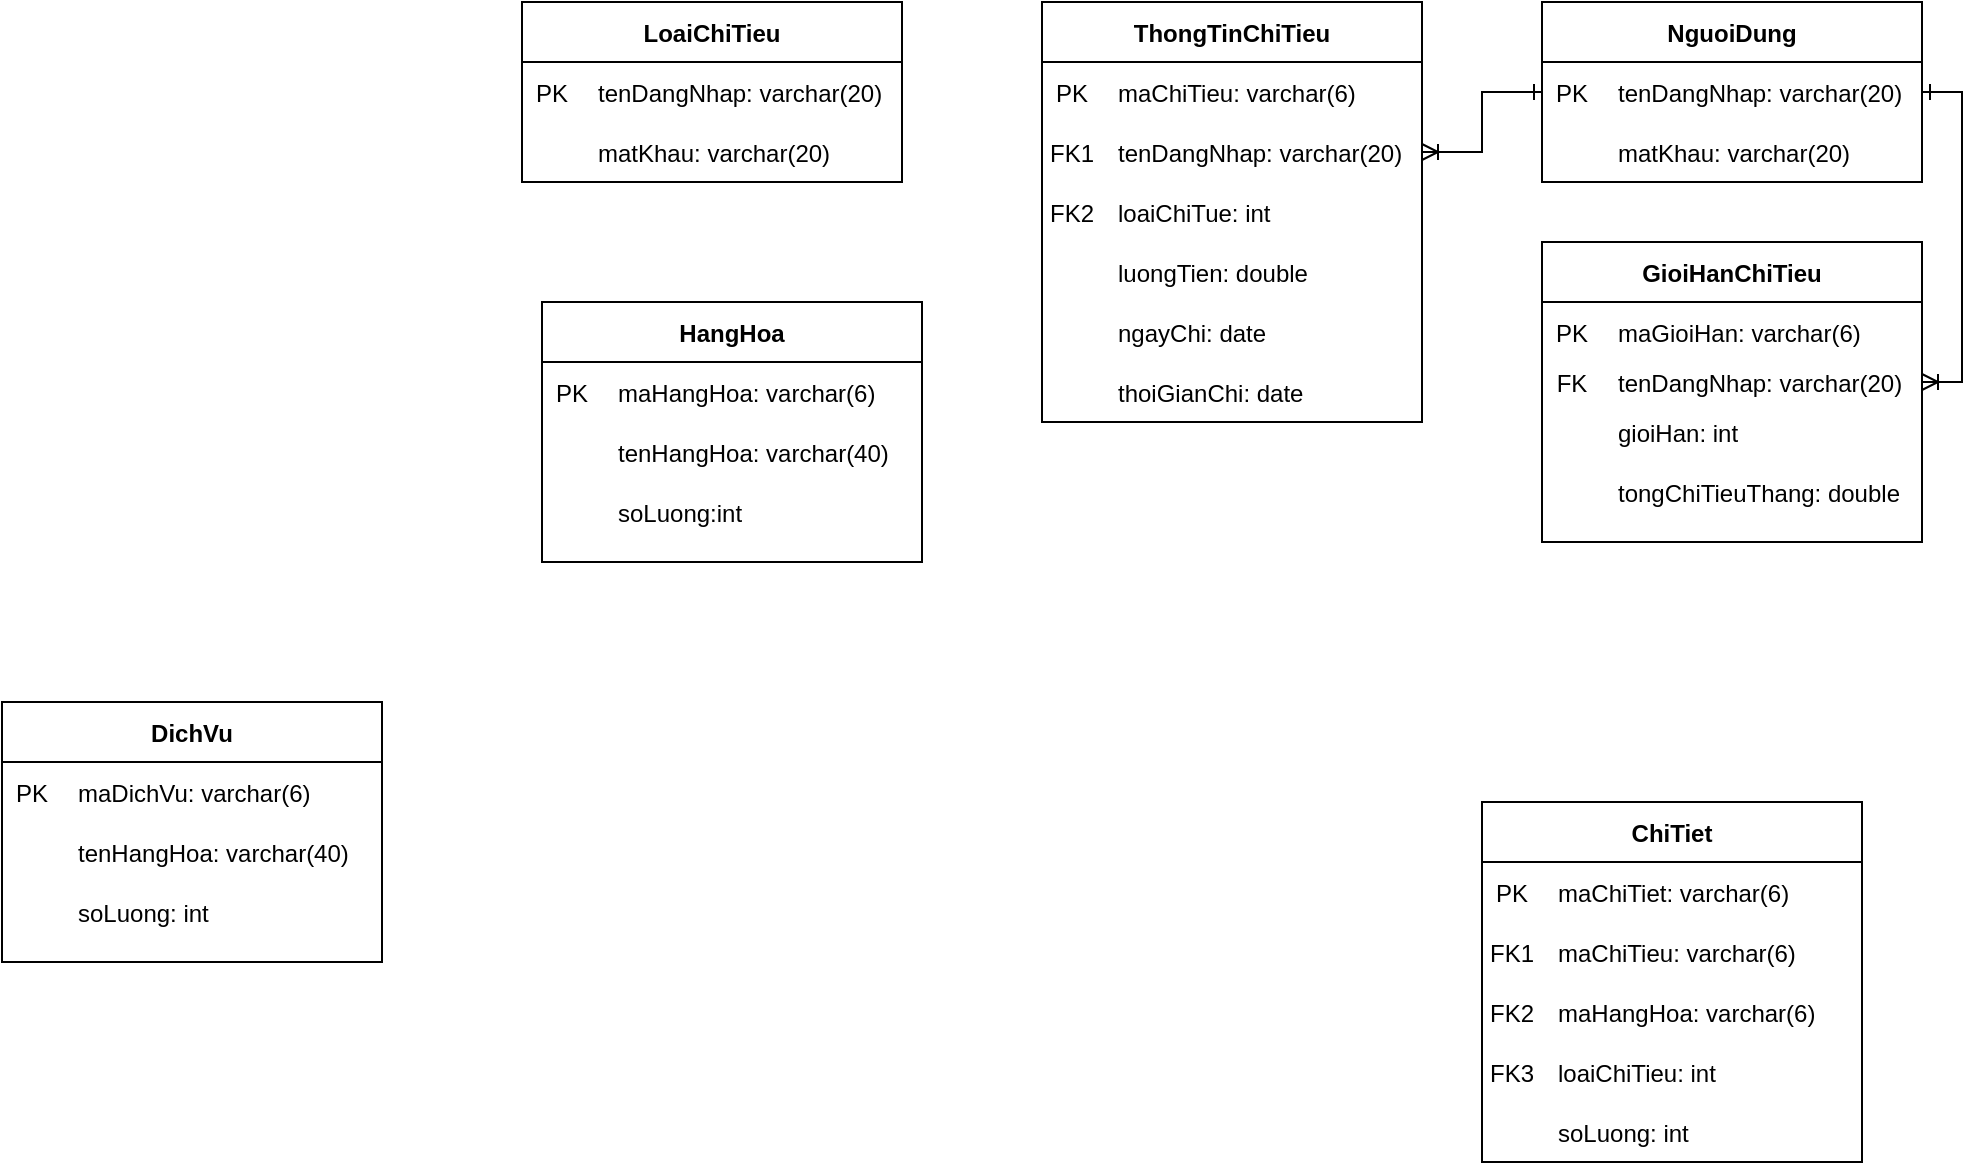 <mxfile version="14.8.2" type="github">
  <diagram id="VR-ODygkUfoSO74Yr8Xx" name="Page-1">
    <mxGraphModel dx="1871" dy="529" grid="1" gridSize="10" guides="1" tooltips="1" connect="1" arrows="1" fold="1" page="1" pageScale="1" pageWidth="850" pageHeight="1100" math="0" shadow="0">
      <root>
        <mxCell id="0" />
        <mxCell id="1" parent="0" />
        <mxCell id="f4BnpivnECwvYbk1Jh3D-13" value="ThongTinChiTieu" style="swimlane;fontStyle=1;childLayout=stackLayout;horizontal=1;startSize=30;fillColor=#ffffff;horizontalStack=0;resizeParent=1;resizeParentMax=0;resizeLast=0;collapsible=0;marginBottom=0;swimlaneFillColor=#ffffff;" parent="1" vertex="1">
          <mxGeometry x="250" y="40" width="190" height="210" as="geometry" />
        </mxCell>
        <mxCell id="f4BnpivnECwvYbk1Jh3D-14" value="" style="shape=table;startSize=0;container=1;collapsible=1;childLayout=tableLayout;fixedRows=1;rowLines=0;fontStyle=0;align=center;resizeLast=1;strokeColor=none;fillColor=none;" parent="f4BnpivnECwvYbk1Jh3D-13" vertex="1">
          <mxGeometry y="30" width="190" height="180" as="geometry" />
        </mxCell>
        <mxCell id="f4BnpivnECwvYbk1Jh3D-15" value="" style="shape=partialRectangle;collapsible=0;dropTarget=0;pointerEvents=0;fillColor=none;top=0;left=0;bottom=0;right=0;points=[[0,0.5],[1,0.5]];portConstraint=eastwest;" parent="f4BnpivnECwvYbk1Jh3D-14" vertex="1">
          <mxGeometry width="190" height="30" as="geometry" />
        </mxCell>
        <mxCell id="f4BnpivnECwvYbk1Jh3D-16" value="PK" style="shape=partialRectangle;connectable=0;fillColor=none;top=0;left=0;bottom=0;right=0;editable=1;overflow=hidden;" parent="f4BnpivnECwvYbk1Jh3D-15" vertex="1">
          <mxGeometry width="30" height="30" as="geometry" />
        </mxCell>
        <mxCell id="f4BnpivnECwvYbk1Jh3D-17" value="maChiTieu: varchar(6)" style="shape=partialRectangle;connectable=0;fillColor=none;top=0;left=0;bottom=0;right=0;align=left;spacingLeft=6;overflow=hidden;" parent="f4BnpivnECwvYbk1Jh3D-15" vertex="1">
          <mxGeometry x="30" width="160" height="30" as="geometry" />
        </mxCell>
        <mxCell id="LmDyxs0zEmbeTsylCJnn-1" value="" style="shape=partialRectangle;collapsible=0;dropTarget=0;pointerEvents=0;fillColor=none;top=0;left=0;bottom=0;right=0;points=[[0,0.5],[1,0.5]];portConstraint=eastwest;" parent="f4BnpivnECwvYbk1Jh3D-14" vertex="1">
          <mxGeometry y="30" width="190" height="30" as="geometry" />
        </mxCell>
        <mxCell id="LmDyxs0zEmbeTsylCJnn-2" value="FK1" style="shape=partialRectangle;connectable=0;fillColor=none;top=0;left=0;bottom=0;right=0;editable=1;overflow=hidden;" parent="LmDyxs0zEmbeTsylCJnn-1" vertex="1">
          <mxGeometry width="30" height="30" as="geometry" />
        </mxCell>
        <mxCell id="LmDyxs0zEmbeTsylCJnn-3" value="tenDangNhap: varchar(20)" style="shape=partialRectangle;connectable=0;fillColor=none;top=0;left=0;bottom=0;right=0;align=left;spacingLeft=6;overflow=hidden;" parent="LmDyxs0zEmbeTsylCJnn-1" vertex="1">
          <mxGeometry x="30" width="160" height="30" as="geometry" />
        </mxCell>
        <mxCell id="OzKNHefkbNyly1nDlgn5-61" value="" style="shape=partialRectangle;collapsible=0;dropTarget=0;pointerEvents=0;fillColor=none;top=0;left=0;bottom=0;right=0;points=[[0,0.5],[1,0.5]];portConstraint=eastwest;" vertex="1" parent="f4BnpivnECwvYbk1Jh3D-14">
          <mxGeometry y="60" width="190" height="30" as="geometry" />
        </mxCell>
        <mxCell id="OzKNHefkbNyly1nDlgn5-62" value="FK2" style="shape=partialRectangle;connectable=0;fillColor=none;top=0;left=0;bottom=0;right=0;editable=1;overflow=hidden;" vertex="1" parent="OzKNHefkbNyly1nDlgn5-61">
          <mxGeometry width="30" height="30" as="geometry" />
        </mxCell>
        <mxCell id="OzKNHefkbNyly1nDlgn5-63" value="loaiChiTue: int" style="shape=partialRectangle;connectable=0;fillColor=none;top=0;left=0;bottom=0;right=0;align=left;spacingLeft=6;overflow=hidden;" vertex="1" parent="OzKNHefkbNyly1nDlgn5-61">
          <mxGeometry x="30" width="160" height="30" as="geometry" />
        </mxCell>
        <mxCell id="OzKNHefkbNyly1nDlgn5-34" value="" style="shape=partialRectangle;collapsible=0;dropTarget=0;pointerEvents=0;fillColor=none;top=0;left=0;bottom=0;right=0;points=[[0,0.5],[1,0.5]];portConstraint=eastwest;" vertex="1" parent="f4BnpivnECwvYbk1Jh3D-14">
          <mxGeometry y="90" width="190" height="30" as="geometry" />
        </mxCell>
        <mxCell id="OzKNHefkbNyly1nDlgn5-35" value="" style="shape=partialRectangle;connectable=0;fillColor=none;top=0;left=0;bottom=0;right=0;editable=1;overflow=hidden;" vertex="1" parent="OzKNHefkbNyly1nDlgn5-34">
          <mxGeometry width="30" height="30" as="geometry" />
        </mxCell>
        <mxCell id="OzKNHefkbNyly1nDlgn5-36" value="luongTien: double" style="shape=partialRectangle;connectable=0;fillColor=none;top=0;left=0;bottom=0;right=0;align=left;spacingLeft=6;overflow=hidden;" vertex="1" parent="OzKNHefkbNyly1nDlgn5-34">
          <mxGeometry x="30" width="160" height="30" as="geometry" />
        </mxCell>
        <mxCell id="f4BnpivnECwvYbk1Jh3D-21" value="" style="shape=partialRectangle;collapsible=0;dropTarget=0;pointerEvents=0;fillColor=none;top=0;left=0;bottom=0;right=0;points=[[0,0.5],[1,0.5]];portConstraint=eastwest;" parent="f4BnpivnECwvYbk1Jh3D-14" vertex="1">
          <mxGeometry y="120" width="190" height="30" as="geometry" />
        </mxCell>
        <mxCell id="f4BnpivnECwvYbk1Jh3D-22" value="" style="shape=partialRectangle;connectable=0;fillColor=none;top=0;left=0;bottom=0;right=0;editable=1;overflow=hidden;" parent="f4BnpivnECwvYbk1Jh3D-21" vertex="1">
          <mxGeometry width="30" height="30" as="geometry" />
        </mxCell>
        <mxCell id="f4BnpivnECwvYbk1Jh3D-23" value="ngayChi: date" style="shape=partialRectangle;connectable=0;fillColor=none;top=0;left=0;bottom=0;right=0;align=left;spacingLeft=6;overflow=hidden;" parent="f4BnpivnECwvYbk1Jh3D-21" vertex="1">
          <mxGeometry x="30" width="160" height="30" as="geometry" />
        </mxCell>
        <mxCell id="s9KjaStQpw_fc5FkXvaX-56" value="" style="shape=partialRectangle;collapsible=0;dropTarget=0;pointerEvents=0;fillColor=none;top=0;left=0;bottom=0;right=0;points=[[0,0.5],[1,0.5]];portConstraint=eastwest;" parent="f4BnpivnECwvYbk1Jh3D-14" vertex="1">
          <mxGeometry y="150" width="190" height="30" as="geometry" />
        </mxCell>
        <mxCell id="s9KjaStQpw_fc5FkXvaX-57" value="" style="shape=partialRectangle;connectable=0;fillColor=none;top=0;left=0;bottom=0;right=0;editable=1;overflow=hidden;" parent="s9KjaStQpw_fc5FkXvaX-56" vertex="1">
          <mxGeometry width="30" height="30" as="geometry" />
        </mxCell>
        <mxCell id="s9KjaStQpw_fc5FkXvaX-58" value="thoiGianChi: date" style="shape=partialRectangle;connectable=0;fillColor=none;top=0;left=0;bottom=0;right=0;align=left;spacingLeft=6;overflow=hidden;" parent="s9KjaStQpw_fc5FkXvaX-56" vertex="1">
          <mxGeometry x="30" width="160" height="30" as="geometry" />
        </mxCell>
        <mxCell id="f4BnpivnECwvYbk1Jh3D-28" value="GioiHanChiTieu" style="swimlane;fontStyle=1;childLayout=stackLayout;horizontal=1;startSize=30;fillColor=#ffffff;horizontalStack=0;resizeParent=1;resizeParentMax=0;resizeLast=0;collapsible=0;marginBottom=0;swimlaneFillColor=#ffffff;" parent="1" vertex="1">
          <mxGeometry x="500" y="160" width="190" height="150" as="geometry" />
        </mxCell>
        <mxCell id="f4BnpivnECwvYbk1Jh3D-29" value="" style="shape=table;startSize=0;container=1;collapsible=1;childLayout=tableLayout;fixedRows=1;rowLines=0;fontStyle=0;align=center;resizeLast=1;strokeColor=none;fillColor=none;" parent="f4BnpivnECwvYbk1Jh3D-28" vertex="1">
          <mxGeometry y="30" width="190" height="120" as="geometry" />
        </mxCell>
        <mxCell id="f4BnpivnECwvYbk1Jh3D-39" value="" style="shape=partialRectangle;collapsible=0;dropTarget=0;pointerEvents=0;fillColor=none;top=0;left=0;bottom=0;right=0;points=[[0,0.5],[1,0.5]];portConstraint=eastwest;" parent="f4BnpivnECwvYbk1Jh3D-29" vertex="1">
          <mxGeometry width="190" height="30" as="geometry" />
        </mxCell>
        <mxCell id="f4BnpivnECwvYbk1Jh3D-40" value="PK" style="shape=partialRectangle;connectable=0;fillColor=none;top=0;left=0;bottom=0;right=0;editable=1;overflow=hidden;" parent="f4BnpivnECwvYbk1Jh3D-39" vertex="1">
          <mxGeometry width="30" height="30" as="geometry" />
        </mxCell>
        <mxCell id="f4BnpivnECwvYbk1Jh3D-41" value="maGioiHan: varchar(6)" style="shape=partialRectangle;connectable=0;fillColor=none;top=0;left=0;bottom=0;right=0;align=left;spacingLeft=6;overflow=hidden;" parent="f4BnpivnECwvYbk1Jh3D-39" vertex="1">
          <mxGeometry x="30" width="160" height="30" as="geometry" />
        </mxCell>
        <mxCell id="eNtft7gW0XElXHNsU6nZ-5" value="" style="shape=partialRectangle;collapsible=0;dropTarget=0;pointerEvents=0;fillColor=none;top=0;left=0;bottom=0;right=0;points=[[0,0.5],[1,0.5]];portConstraint=eastwest;" parent="f4BnpivnECwvYbk1Jh3D-29" vertex="1">
          <mxGeometry y="30" width="190" height="20" as="geometry" />
        </mxCell>
        <mxCell id="eNtft7gW0XElXHNsU6nZ-6" value="FK" style="shape=partialRectangle;connectable=0;fillColor=none;top=0;left=0;bottom=0;right=0;editable=1;overflow=hidden;" parent="eNtft7gW0XElXHNsU6nZ-5" vertex="1">
          <mxGeometry width="30" height="20" as="geometry" />
        </mxCell>
        <mxCell id="eNtft7gW0XElXHNsU6nZ-7" value="tenDangNhap: varchar(20)" style="shape=partialRectangle;connectable=0;fillColor=none;top=0;left=0;bottom=0;right=0;align=left;spacingLeft=6;overflow=hidden;" parent="eNtft7gW0XElXHNsU6nZ-5" vertex="1">
          <mxGeometry x="30" width="160" height="20" as="geometry" />
        </mxCell>
        <mxCell id="eNtft7gW0XElXHNsU6nZ-1" value="" style="shape=partialRectangle;collapsible=0;dropTarget=0;pointerEvents=0;fillColor=none;top=0;left=0;bottom=0;right=0;points=[[0,0.5],[1,0.5]];portConstraint=eastwest;" parent="f4BnpivnECwvYbk1Jh3D-29" vertex="1">
          <mxGeometry y="50" width="190" height="30" as="geometry" />
        </mxCell>
        <mxCell id="eNtft7gW0XElXHNsU6nZ-2" value="" style="shape=partialRectangle;connectable=0;fillColor=none;top=0;left=0;bottom=0;right=0;editable=1;overflow=hidden;" parent="eNtft7gW0XElXHNsU6nZ-1" vertex="1">
          <mxGeometry width="30" height="30" as="geometry" />
        </mxCell>
        <mxCell id="eNtft7gW0XElXHNsU6nZ-3" value="gioiHan: int" style="shape=partialRectangle;connectable=0;fillColor=none;top=0;left=0;bottom=0;right=0;align=left;spacingLeft=6;overflow=hidden;" parent="eNtft7gW0XElXHNsU6nZ-1" vertex="1">
          <mxGeometry x="30" width="160" height="30" as="geometry" />
        </mxCell>
        <mxCell id="s9KjaStQpw_fc5FkXvaX-43" value="" style="shape=partialRectangle;collapsible=0;dropTarget=0;pointerEvents=0;fillColor=none;top=0;left=0;bottom=0;right=0;points=[[0,0.5],[1,0.5]];portConstraint=eastwest;" parent="f4BnpivnECwvYbk1Jh3D-29" vertex="1">
          <mxGeometry y="80" width="190" height="30" as="geometry" />
        </mxCell>
        <mxCell id="s9KjaStQpw_fc5FkXvaX-44" value="" style="shape=partialRectangle;connectable=0;fillColor=none;top=0;left=0;bottom=0;right=0;editable=1;overflow=hidden;" parent="s9KjaStQpw_fc5FkXvaX-43" vertex="1">
          <mxGeometry width="30" height="30" as="geometry" />
        </mxCell>
        <mxCell id="s9KjaStQpw_fc5FkXvaX-45" value="tongChiTieuThang: double" style="shape=partialRectangle;connectable=0;fillColor=none;top=0;left=0;bottom=0;right=0;align=left;spacingLeft=6;overflow=hidden;" parent="s9KjaStQpw_fc5FkXvaX-43" vertex="1">
          <mxGeometry x="30" width="160" height="30" as="geometry" />
        </mxCell>
        <mxCell id="s9KjaStQpw_fc5FkXvaX-6" value="HangHoa" style="swimlane;fontStyle=1;childLayout=stackLayout;horizontal=1;startSize=30;fillColor=#ffffff;horizontalStack=0;resizeParent=1;resizeParentMax=0;resizeLast=0;collapsible=0;marginBottom=0;swimlaneFillColor=#ffffff;" parent="1" vertex="1">
          <mxGeometry y="190" width="190" height="130" as="geometry" />
        </mxCell>
        <mxCell id="s9KjaStQpw_fc5FkXvaX-7" value="" style="shape=table;startSize=0;container=1;collapsible=1;childLayout=tableLayout;fixedRows=1;rowLines=0;fontStyle=0;align=center;resizeLast=1;strokeColor=none;fillColor=none;" parent="s9KjaStQpw_fc5FkXvaX-6" vertex="1">
          <mxGeometry y="30" width="190" height="100" as="geometry" />
        </mxCell>
        <mxCell id="s9KjaStQpw_fc5FkXvaX-8" value="" style="shape=partialRectangle;collapsible=0;dropTarget=0;pointerEvents=0;fillColor=none;top=0;left=0;bottom=0;right=0;points=[[0,0.5],[1,0.5]];portConstraint=eastwest;" parent="s9KjaStQpw_fc5FkXvaX-7" vertex="1">
          <mxGeometry width="190" height="30" as="geometry" />
        </mxCell>
        <mxCell id="s9KjaStQpw_fc5FkXvaX-9" value="PK" style="shape=partialRectangle;connectable=0;fillColor=none;top=0;left=0;bottom=0;right=0;editable=1;overflow=hidden;" parent="s9KjaStQpw_fc5FkXvaX-8" vertex="1">
          <mxGeometry width="30" height="30" as="geometry" />
        </mxCell>
        <mxCell id="s9KjaStQpw_fc5FkXvaX-10" value="maHangHoa: varchar(6)" style="shape=partialRectangle;connectable=0;fillColor=none;top=0;left=0;bottom=0;right=0;align=left;spacingLeft=6;overflow=hidden;" parent="s9KjaStQpw_fc5FkXvaX-8" vertex="1">
          <mxGeometry x="30" width="160" height="30" as="geometry" />
        </mxCell>
        <mxCell id="s9KjaStQpw_fc5FkXvaX-11" value="" style="shape=partialRectangle;collapsible=0;dropTarget=0;pointerEvents=0;fillColor=none;top=0;left=0;bottom=0;right=0;points=[[0,0.5],[1,0.5]];portConstraint=eastwest;" parent="s9KjaStQpw_fc5FkXvaX-7" vertex="1">
          <mxGeometry y="30" width="190" height="30" as="geometry" />
        </mxCell>
        <mxCell id="s9KjaStQpw_fc5FkXvaX-12" value="" style="shape=partialRectangle;connectable=0;fillColor=none;top=0;left=0;bottom=0;right=0;editable=1;overflow=hidden;" parent="s9KjaStQpw_fc5FkXvaX-11" vertex="1">
          <mxGeometry width="30" height="30" as="geometry" />
        </mxCell>
        <mxCell id="s9KjaStQpw_fc5FkXvaX-13" value="tenHangHoa: varchar(40)" style="shape=partialRectangle;connectable=0;fillColor=none;top=0;left=0;bottom=0;right=0;align=left;spacingLeft=6;overflow=hidden;" parent="s9KjaStQpw_fc5FkXvaX-11" vertex="1">
          <mxGeometry x="30" width="160" height="30" as="geometry" />
        </mxCell>
        <mxCell id="s9KjaStQpw_fc5FkXvaX-23" value="" style="shape=partialRectangle;collapsible=0;dropTarget=0;pointerEvents=0;fillColor=none;top=0;left=0;bottom=0;right=0;points=[[0,0.5],[1,0.5]];portConstraint=eastwest;" parent="s9KjaStQpw_fc5FkXvaX-7" vertex="1">
          <mxGeometry y="60" width="190" height="30" as="geometry" />
        </mxCell>
        <mxCell id="s9KjaStQpw_fc5FkXvaX-24" value="" style="shape=partialRectangle;connectable=0;fillColor=none;top=0;left=0;bottom=0;right=0;editable=1;overflow=hidden;" parent="s9KjaStQpw_fc5FkXvaX-23" vertex="1">
          <mxGeometry width="30" height="30" as="geometry" />
        </mxCell>
        <mxCell id="s9KjaStQpw_fc5FkXvaX-25" value="soLuong:int " style="shape=partialRectangle;connectable=0;fillColor=none;top=0;left=0;bottom=0;right=0;align=left;spacingLeft=6;overflow=hidden;" parent="s9KjaStQpw_fc5FkXvaX-23" vertex="1">
          <mxGeometry x="30" width="160" height="30" as="geometry" />
        </mxCell>
        <mxCell id="s9KjaStQpw_fc5FkXvaX-26" value="ChiTiet" style="swimlane;fontStyle=1;childLayout=stackLayout;horizontal=1;startSize=30;fillColor=#ffffff;horizontalStack=0;resizeParent=1;resizeParentMax=0;resizeLast=0;collapsible=0;marginBottom=0;swimlaneFillColor=#ffffff;" parent="1" vertex="1">
          <mxGeometry x="470" y="440" width="190" height="180" as="geometry" />
        </mxCell>
        <mxCell id="s9KjaStQpw_fc5FkXvaX-27" value="" style="shape=table;startSize=0;container=1;collapsible=1;childLayout=tableLayout;fixedRows=1;rowLines=0;fontStyle=0;align=center;resizeLast=1;strokeColor=none;fillColor=none;" parent="s9KjaStQpw_fc5FkXvaX-26" vertex="1">
          <mxGeometry y="30" width="190" height="150" as="geometry" />
        </mxCell>
        <mxCell id="s9KjaStQpw_fc5FkXvaX-37" value="" style="shape=partialRectangle;collapsible=0;dropTarget=0;pointerEvents=0;fillColor=none;top=0;left=0;bottom=0;right=0;points=[[0,0.5],[1,0.5]];portConstraint=eastwest;" parent="s9KjaStQpw_fc5FkXvaX-27" vertex="1">
          <mxGeometry width="190" height="30" as="geometry" />
        </mxCell>
        <mxCell id="s9KjaStQpw_fc5FkXvaX-38" value="PK" style="shape=partialRectangle;connectable=0;fillColor=none;top=0;left=0;bottom=0;right=0;editable=1;overflow=hidden;" parent="s9KjaStQpw_fc5FkXvaX-37" vertex="1">
          <mxGeometry width="30" height="30" as="geometry" />
        </mxCell>
        <mxCell id="s9KjaStQpw_fc5FkXvaX-39" value="maChiTiet: varchar(6)" style="shape=partialRectangle;connectable=0;fillColor=none;top=0;left=0;bottom=0;right=0;align=left;spacingLeft=6;overflow=hidden;" parent="s9KjaStQpw_fc5FkXvaX-37" vertex="1">
          <mxGeometry x="30" width="160" height="30" as="geometry" />
        </mxCell>
        <mxCell id="s9KjaStQpw_fc5FkXvaX-28" value="" style="shape=partialRectangle;collapsible=0;dropTarget=0;pointerEvents=0;fillColor=none;top=0;left=0;bottom=0;right=0;points=[[0,0.5],[1,0.5]];portConstraint=eastwest;" parent="s9KjaStQpw_fc5FkXvaX-27" vertex="1">
          <mxGeometry y="30" width="190" height="30" as="geometry" />
        </mxCell>
        <mxCell id="s9KjaStQpw_fc5FkXvaX-29" value="FK1" style="shape=partialRectangle;connectable=0;fillColor=none;top=0;left=0;bottom=0;right=0;editable=1;overflow=hidden;" parent="s9KjaStQpw_fc5FkXvaX-28" vertex="1">
          <mxGeometry width="30" height="30" as="geometry" />
        </mxCell>
        <mxCell id="s9KjaStQpw_fc5FkXvaX-30" value="maChiTieu: varchar(6)" style="shape=partialRectangle;connectable=0;fillColor=none;top=0;left=0;bottom=0;right=0;align=left;spacingLeft=6;overflow=hidden;" parent="s9KjaStQpw_fc5FkXvaX-28" vertex="1">
          <mxGeometry x="30" width="160" height="30" as="geometry" />
        </mxCell>
        <mxCell id="s9KjaStQpw_fc5FkXvaX-31" value="" style="shape=partialRectangle;collapsible=0;dropTarget=0;pointerEvents=0;fillColor=none;top=0;left=0;bottom=0;right=0;points=[[0,0.5],[1,0.5]];portConstraint=eastwest;" parent="s9KjaStQpw_fc5FkXvaX-27" vertex="1">
          <mxGeometry y="60" width="190" height="30" as="geometry" />
        </mxCell>
        <mxCell id="s9KjaStQpw_fc5FkXvaX-32" value="FK2" style="shape=partialRectangle;connectable=0;fillColor=none;top=0;left=0;bottom=0;right=0;editable=1;overflow=hidden;" parent="s9KjaStQpw_fc5FkXvaX-31" vertex="1">
          <mxGeometry width="30" height="30" as="geometry" />
        </mxCell>
        <mxCell id="s9KjaStQpw_fc5FkXvaX-33" value="maHangHoa: varchar(6)" style="shape=partialRectangle;connectable=0;fillColor=none;top=0;left=0;bottom=0;right=0;align=left;spacingLeft=6;overflow=hidden;" parent="s9KjaStQpw_fc5FkXvaX-31" vertex="1">
          <mxGeometry x="30" width="160" height="30" as="geometry" />
        </mxCell>
        <mxCell id="s9KjaStQpw_fc5FkXvaX-34" value="" style="shape=partialRectangle;collapsible=0;dropTarget=0;pointerEvents=0;fillColor=none;top=0;left=0;bottom=0;right=0;points=[[0,0.5],[1,0.5]];portConstraint=eastwest;" parent="s9KjaStQpw_fc5FkXvaX-27" vertex="1">
          <mxGeometry y="90" width="190" height="30" as="geometry" />
        </mxCell>
        <mxCell id="s9KjaStQpw_fc5FkXvaX-35" value="FK3" style="shape=partialRectangle;connectable=0;fillColor=none;top=0;left=0;bottom=0;right=0;editable=1;overflow=hidden;" parent="s9KjaStQpw_fc5FkXvaX-34" vertex="1">
          <mxGeometry width="30" height="30" as="geometry" />
        </mxCell>
        <mxCell id="s9KjaStQpw_fc5FkXvaX-36" value="loaiChiTieu: int" style="shape=partialRectangle;connectable=0;fillColor=none;top=0;left=0;bottom=0;right=0;align=left;spacingLeft=6;overflow=hidden;" parent="s9KjaStQpw_fc5FkXvaX-34" vertex="1">
          <mxGeometry x="30" width="160" height="30" as="geometry" />
        </mxCell>
        <mxCell id="OzKNHefkbNyly1nDlgn5-50" value="" style="shape=partialRectangle;collapsible=0;dropTarget=0;pointerEvents=0;fillColor=none;top=0;left=0;bottom=0;right=0;points=[[0,0.5],[1,0.5]];portConstraint=eastwest;" vertex="1" parent="s9KjaStQpw_fc5FkXvaX-27">
          <mxGeometry y="120" width="190" height="30" as="geometry" />
        </mxCell>
        <mxCell id="OzKNHefkbNyly1nDlgn5-51" value="" style="shape=partialRectangle;connectable=0;fillColor=none;top=0;left=0;bottom=0;right=0;editable=1;overflow=hidden;" vertex="1" parent="OzKNHefkbNyly1nDlgn5-50">
          <mxGeometry width="30" height="30" as="geometry" />
        </mxCell>
        <mxCell id="OzKNHefkbNyly1nDlgn5-52" value="soLuong: int" style="shape=partialRectangle;connectable=0;fillColor=none;top=0;left=0;bottom=0;right=0;align=left;spacingLeft=6;overflow=hidden;" vertex="1" parent="OzKNHefkbNyly1nDlgn5-50">
          <mxGeometry x="30" width="160" height="30" as="geometry" />
        </mxCell>
        <mxCell id="LmDyxs0zEmbeTsylCJnn-4" style="edgeStyle=orthogonalEdgeStyle;rounded=0;orthogonalLoop=1;jettySize=auto;html=1;endArrow=ERoneToMany;endFill=0;startArrow=ERone;startFill=0;" parent="1" source="HENZzOLhb7SUWAy93AVi-1" target="LmDyxs0zEmbeTsylCJnn-1" edge="1">
          <mxGeometry relative="1" as="geometry" />
        </mxCell>
        <mxCell id="HENZzOLhb7SUWAy93AVi-1" value="NguoiDung" style="swimlane;fontStyle=1;childLayout=stackLayout;horizontal=1;startSize=30;fillColor=#ffffff;horizontalStack=0;resizeParent=1;resizeParentMax=0;resizeLast=0;collapsible=0;marginBottom=0;swimlaneFillColor=#ffffff;" parent="1" vertex="1">
          <mxGeometry x="500" y="40" width="190" height="90" as="geometry" />
        </mxCell>
        <mxCell id="HENZzOLhb7SUWAy93AVi-2" value="" style="shape=table;startSize=0;container=1;collapsible=1;childLayout=tableLayout;fixedRows=1;rowLines=0;fontStyle=0;align=center;resizeLast=1;strokeColor=none;fillColor=none;" parent="HENZzOLhb7SUWAy93AVi-1" vertex="1">
          <mxGeometry y="30" width="190" height="60" as="geometry" />
        </mxCell>
        <mxCell id="HENZzOLhb7SUWAy93AVi-3" value="" style="shape=partialRectangle;collapsible=0;dropTarget=0;pointerEvents=0;fillColor=none;top=0;left=0;bottom=0;right=0;points=[[0,0.5],[1,0.5]];portConstraint=eastwest;" parent="HENZzOLhb7SUWAy93AVi-2" vertex="1">
          <mxGeometry width="190" height="30" as="geometry" />
        </mxCell>
        <mxCell id="HENZzOLhb7SUWAy93AVi-4" value="PK" style="shape=partialRectangle;connectable=0;fillColor=none;top=0;left=0;bottom=0;right=0;editable=1;overflow=hidden;" parent="HENZzOLhb7SUWAy93AVi-3" vertex="1">
          <mxGeometry width="30" height="30" as="geometry" />
        </mxCell>
        <mxCell id="HENZzOLhb7SUWAy93AVi-5" value="tenDangNhap: varchar(20)" style="shape=partialRectangle;connectable=0;fillColor=none;top=0;left=0;bottom=0;right=0;align=left;spacingLeft=6;overflow=hidden;" parent="HENZzOLhb7SUWAy93AVi-3" vertex="1">
          <mxGeometry x="30" width="160" height="30" as="geometry" />
        </mxCell>
        <mxCell id="HENZzOLhb7SUWAy93AVi-6" value="" style="shape=partialRectangle;collapsible=0;dropTarget=0;pointerEvents=0;fillColor=none;top=0;left=0;bottom=0;right=0;points=[[0,0.5],[1,0.5]];portConstraint=eastwest;" parent="HENZzOLhb7SUWAy93AVi-2" vertex="1">
          <mxGeometry y="30" width="190" height="30" as="geometry" />
        </mxCell>
        <mxCell id="HENZzOLhb7SUWAy93AVi-7" value="" style="shape=partialRectangle;connectable=0;fillColor=none;top=0;left=0;bottom=0;right=0;editable=1;overflow=hidden;" parent="HENZzOLhb7SUWAy93AVi-6" vertex="1">
          <mxGeometry width="30" height="30" as="geometry" />
        </mxCell>
        <mxCell id="HENZzOLhb7SUWAy93AVi-8" value="matKhau: varchar(20)" style="shape=partialRectangle;connectable=0;fillColor=none;top=0;left=0;bottom=0;right=0;align=left;spacingLeft=6;overflow=hidden;" parent="HENZzOLhb7SUWAy93AVi-6" vertex="1">
          <mxGeometry x="30" width="160" height="30" as="geometry" />
        </mxCell>
        <mxCell id="LmDyxs0zEmbeTsylCJnn-5" style="edgeStyle=orthogonalEdgeStyle;rounded=0;orthogonalLoop=1;jettySize=auto;html=1;startArrow=ERone;startFill=0;endArrow=ERoneToMany;endFill=0;" parent="1" source="HENZzOLhb7SUWAy93AVi-3" target="eNtft7gW0XElXHNsU6nZ-5" edge="1">
          <mxGeometry relative="1" as="geometry">
            <Array as="points">
              <mxPoint x="710" y="85" />
              <mxPoint x="710" y="230" />
            </Array>
          </mxGeometry>
        </mxCell>
        <mxCell id="OzKNHefkbNyly1nDlgn5-37" value="DichVu" style="swimlane;fontStyle=1;childLayout=stackLayout;horizontal=1;startSize=30;fillColor=#ffffff;horizontalStack=0;resizeParent=1;resizeParentMax=0;resizeLast=0;collapsible=0;marginBottom=0;swimlaneFillColor=#ffffff;" vertex="1" parent="1">
          <mxGeometry x="-270" y="390" width="190" height="130" as="geometry" />
        </mxCell>
        <mxCell id="OzKNHefkbNyly1nDlgn5-38" value="" style="shape=table;startSize=0;container=1;collapsible=1;childLayout=tableLayout;fixedRows=1;rowLines=0;fontStyle=0;align=center;resizeLast=1;strokeColor=none;fillColor=none;" vertex="1" parent="OzKNHefkbNyly1nDlgn5-37">
          <mxGeometry y="30" width="190" height="100" as="geometry" />
        </mxCell>
        <mxCell id="OzKNHefkbNyly1nDlgn5-39" value="" style="shape=partialRectangle;collapsible=0;dropTarget=0;pointerEvents=0;fillColor=none;top=0;left=0;bottom=0;right=0;points=[[0,0.5],[1,0.5]];portConstraint=eastwest;" vertex="1" parent="OzKNHefkbNyly1nDlgn5-38">
          <mxGeometry width="190" height="30" as="geometry" />
        </mxCell>
        <mxCell id="OzKNHefkbNyly1nDlgn5-40" value="PK" style="shape=partialRectangle;connectable=0;fillColor=none;top=0;left=0;bottom=0;right=0;editable=1;overflow=hidden;" vertex="1" parent="OzKNHefkbNyly1nDlgn5-39">
          <mxGeometry width="30" height="30" as="geometry" />
        </mxCell>
        <mxCell id="OzKNHefkbNyly1nDlgn5-41" value="maDichVu: varchar(6)" style="shape=partialRectangle;connectable=0;fillColor=none;top=0;left=0;bottom=0;right=0;align=left;spacingLeft=6;overflow=hidden;" vertex="1" parent="OzKNHefkbNyly1nDlgn5-39">
          <mxGeometry x="30" width="160" height="30" as="geometry" />
        </mxCell>
        <mxCell id="OzKNHefkbNyly1nDlgn5-42" value="" style="shape=partialRectangle;collapsible=0;dropTarget=0;pointerEvents=0;fillColor=none;top=0;left=0;bottom=0;right=0;points=[[0,0.5],[1,0.5]];portConstraint=eastwest;" vertex="1" parent="OzKNHefkbNyly1nDlgn5-38">
          <mxGeometry y="30" width="190" height="30" as="geometry" />
        </mxCell>
        <mxCell id="OzKNHefkbNyly1nDlgn5-43" value="" style="shape=partialRectangle;connectable=0;fillColor=none;top=0;left=0;bottom=0;right=0;editable=1;overflow=hidden;" vertex="1" parent="OzKNHefkbNyly1nDlgn5-42">
          <mxGeometry width="30" height="30" as="geometry" />
        </mxCell>
        <mxCell id="OzKNHefkbNyly1nDlgn5-44" value="tenHangHoa: varchar(40)" style="shape=partialRectangle;connectable=0;fillColor=none;top=0;left=0;bottom=0;right=0;align=left;spacingLeft=6;overflow=hidden;" vertex="1" parent="OzKNHefkbNyly1nDlgn5-42">
          <mxGeometry x="30" width="160" height="30" as="geometry" />
        </mxCell>
        <mxCell id="OzKNHefkbNyly1nDlgn5-45" value="" style="shape=partialRectangle;collapsible=0;dropTarget=0;pointerEvents=0;fillColor=none;top=0;left=0;bottom=0;right=0;points=[[0,0.5],[1,0.5]];portConstraint=eastwest;" vertex="1" parent="OzKNHefkbNyly1nDlgn5-38">
          <mxGeometry y="60" width="190" height="30" as="geometry" />
        </mxCell>
        <mxCell id="OzKNHefkbNyly1nDlgn5-46" value="" style="shape=partialRectangle;connectable=0;fillColor=none;top=0;left=0;bottom=0;right=0;editable=1;overflow=hidden;" vertex="1" parent="OzKNHefkbNyly1nDlgn5-45">
          <mxGeometry width="30" height="30" as="geometry" />
        </mxCell>
        <mxCell id="OzKNHefkbNyly1nDlgn5-47" value="soLuong: int" style="shape=partialRectangle;connectable=0;fillColor=none;top=0;left=0;bottom=0;right=0;align=left;spacingLeft=6;overflow=hidden;" vertex="1" parent="OzKNHefkbNyly1nDlgn5-45">
          <mxGeometry x="30" width="160" height="30" as="geometry" />
        </mxCell>
        <mxCell id="OzKNHefkbNyly1nDlgn5-53" value="LoaiChiTieu" style="swimlane;fontStyle=1;childLayout=stackLayout;horizontal=1;startSize=30;fillColor=#ffffff;horizontalStack=0;resizeParent=1;resizeParentMax=0;resizeLast=0;collapsible=0;marginBottom=0;swimlaneFillColor=#ffffff;" vertex="1" parent="1">
          <mxGeometry x="-10" y="40" width="190" height="90" as="geometry" />
        </mxCell>
        <mxCell id="OzKNHefkbNyly1nDlgn5-54" value="" style="shape=table;startSize=0;container=1;collapsible=1;childLayout=tableLayout;fixedRows=1;rowLines=0;fontStyle=0;align=center;resizeLast=1;strokeColor=none;fillColor=none;" vertex="1" parent="OzKNHefkbNyly1nDlgn5-53">
          <mxGeometry y="30" width="190" height="60" as="geometry" />
        </mxCell>
        <mxCell id="OzKNHefkbNyly1nDlgn5-55" value="" style="shape=partialRectangle;collapsible=0;dropTarget=0;pointerEvents=0;fillColor=none;top=0;left=0;bottom=0;right=0;points=[[0,0.5],[1,0.5]];portConstraint=eastwest;" vertex="1" parent="OzKNHefkbNyly1nDlgn5-54">
          <mxGeometry width="190" height="30" as="geometry" />
        </mxCell>
        <mxCell id="OzKNHefkbNyly1nDlgn5-56" value="PK" style="shape=partialRectangle;connectable=0;fillColor=none;top=0;left=0;bottom=0;right=0;editable=1;overflow=hidden;" vertex="1" parent="OzKNHefkbNyly1nDlgn5-55">
          <mxGeometry width="30" height="30" as="geometry" />
        </mxCell>
        <mxCell id="OzKNHefkbNyly1nDlgn5-57" value="tenDangNhap: varchar(20)" style="shape=partialRectangle;connectable=0;fillColor=none;top=0;left=0;bottom=0;right=0;align=left;spacingLeft=6;overflow=hidden;" vertex="1" parent="OzKNHefkbNyly1nDlgn5-55">
          <mxGeometry x="30" width="160" height="30" as="geometry" />
        </mxCell>
        <mxCell id="OzKNHefkbNyly1nDlgn5-58" value="" style="shape=partialRectangle;collapsible=0;dropTarget=0;pointerEvents=0;fillColor=none;top=0;left=0;bottom=0;right=0;points=[[0,0.5],[1,0.5]];portConstraint=eastwest;" vertex="1" parent="OzKNHefkbNyly1nDlgn5-54">
          <mxGeometry y="30" width="190" height="30" as="geometry" />
        </mxCell>
        <mxCell id="OzKNHefkbNyly1nDlgn5-59" value="" style="shape=partialRectangle;connectable=0;fillColor=none;top=0;left=0;bottom=0;right=0;editable=1;overflow=hidden;" vertex="1" parent="OzKNHefkbNyly1nDlgn5-58">
          <mxGeometry width="30" height="30" as="geometry" />
        </mxCell>
        <mxCell id="OzKNHefkbNyly1nDlgn5-60" value="matKhau: varchar(20)" style="shape=partialRectangle;connectable=0;fillColor=none;top=0;left=0;bottom=0;right=0;align=left;spacingLeft=6;overflow=hidden;" vertex="1" parent="OzKNHefkbNyly1nDlgn5-58">
          <mxGeometry x="30" width="160" height="30" as="geometry" />
        </mxCell>
      </root>
    </mxGraphModel>
  </diagram>
</mxfile>
